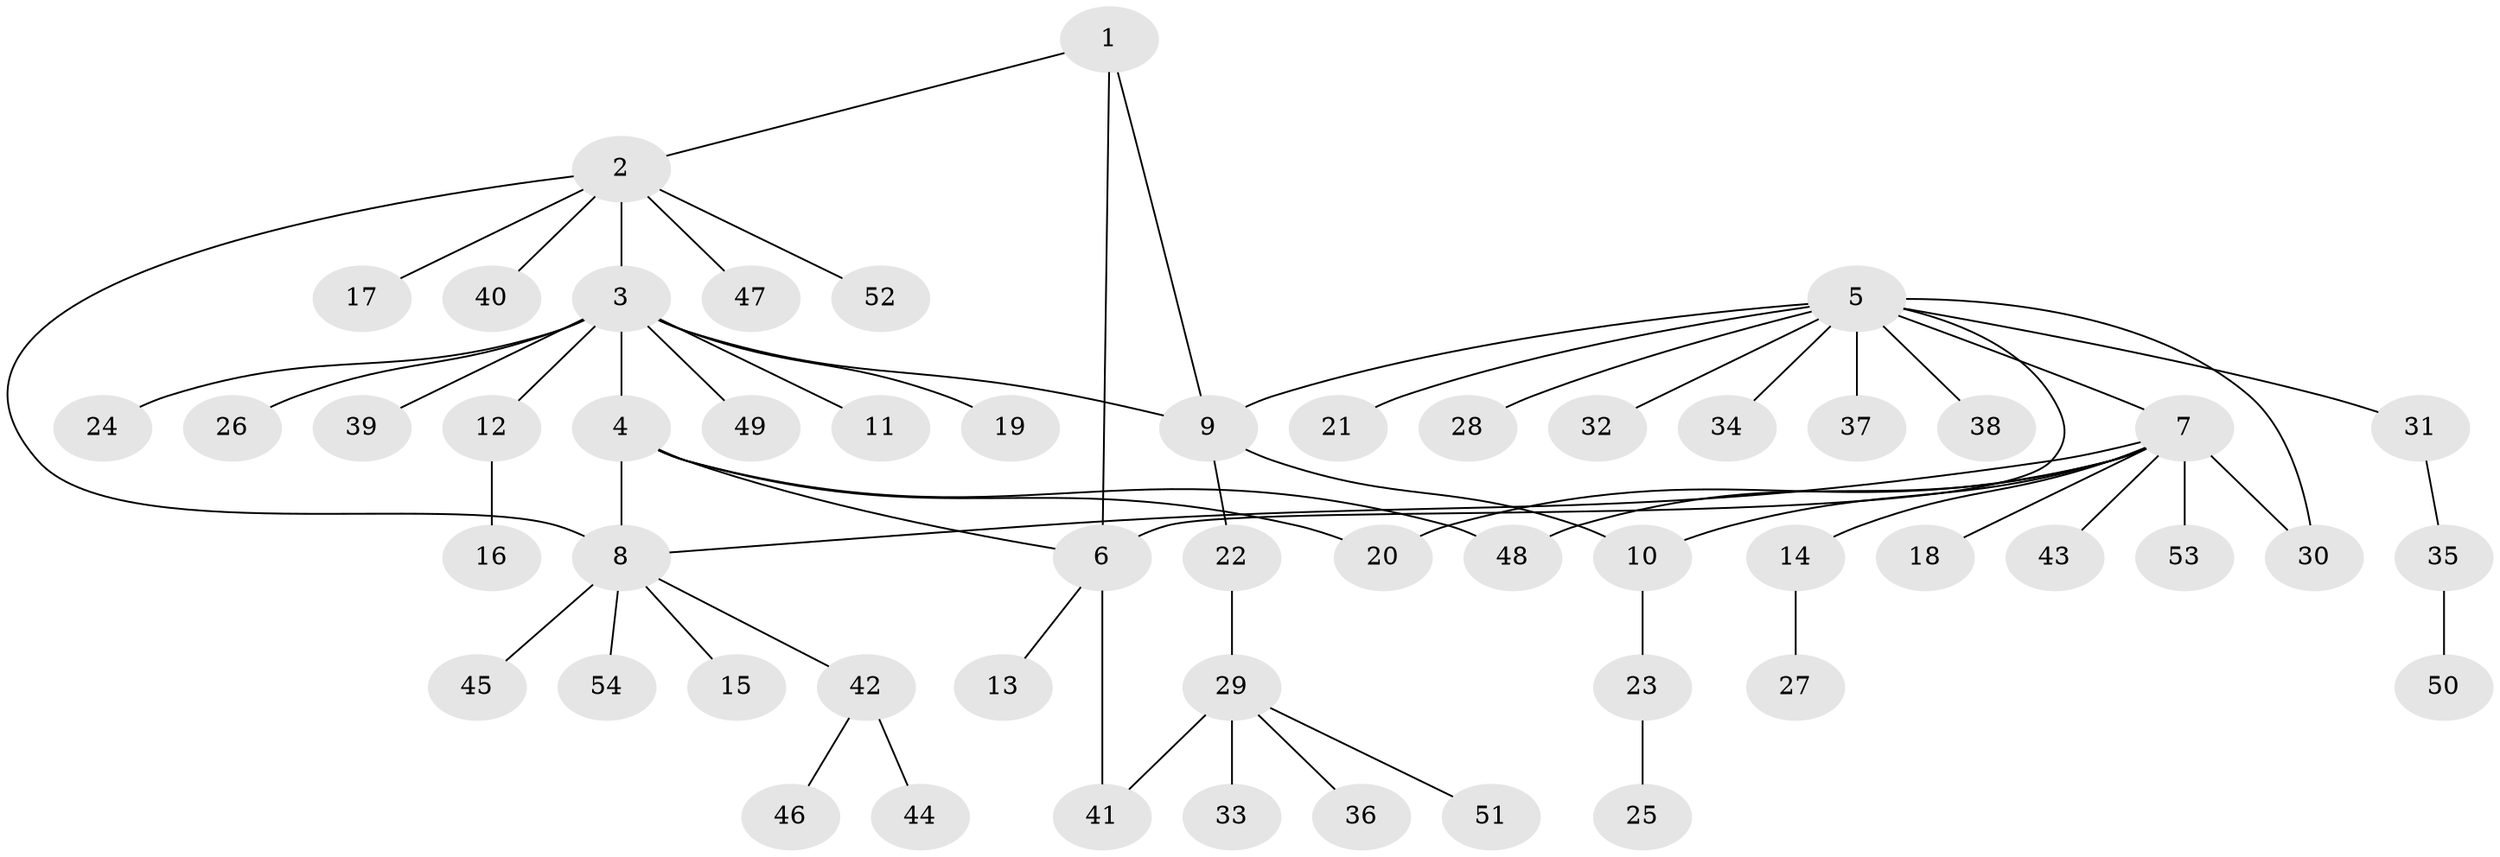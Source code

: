 // Generated by graph-tools (version 1.1) at 2025/37/03/09/25 02:37:23]
// undirected, 54 vertices, 63 edges
graph export_dot {
graph [start="1"]
  node [color=gray90,style=filled];
  1;
  2;
  3;
  4;
  5;
  6;
  7;
  8;
  9;
  10;
  11;
  12;
  13;
  14;
  15;
  16;
  17;
  18;
  19;
  20;
  21;
  22;
  23;
  24;
  25;
  26;
  27;
  28;
  29;
  30;
  31;
  32;
  33;
  34;
  35;
  36;
  37;
  38;
  39;
  40;
  41;
  42;
  43;
  44;
  45;
  46;
  47;
  48;
  49;
  50;
  51;
  52;
  53;
  54;
  1 -- 2;
  1 -- 6;
  1 -- 9;
  2 -- 3;
  2 -- 8;
  2 -- 17;
  2 -- 40;
  2 -- 47;
  2 -- 52;
  3 -- 4;
  3 -- 9;
  3 -- 11;
  3 -- 12;
  3 -- 19;
  3 -- 24;
  3 -- 26;
  3 -- 39;
  3 -- 49;
  4 -- 6;
  4 -- 8;
  4 -- 20;
  4 -- 48;
  5 -- 6;
  5 -- 7;
  5 -- 9;
  5 -- 21;
  5 -- 28;
  5 -- 30;
  5 -- 31;
  5 -- 32;
  5 -- 34;
  5 -- 37;
  5 -- 38;
  6 -- 13;
  6 -- 41;
  7 -- 8;
  7 -- 10;
  7 -- 14;
  7 -- 18;
  7 -- 20;
  7 -- 30;
  7 -- 43;
  7 -- 48;
  7 -- 53;
  8 -- 15;
  8 -- 42;
  8 -- 45;
  8 -- 54;
  9 -- 10;
  9 -- 22;
  10 -- 23;
  12 -- 16;
  14 -- 27;
  22 -- 29;
  23 -- 25;
  29 -- 33;
  29 -- 36;
  29 -- 41;
  29 -- 51;
  31 -- 35;
  35 -- 50;
  42 -- 44;
  42 -- 46;
}

